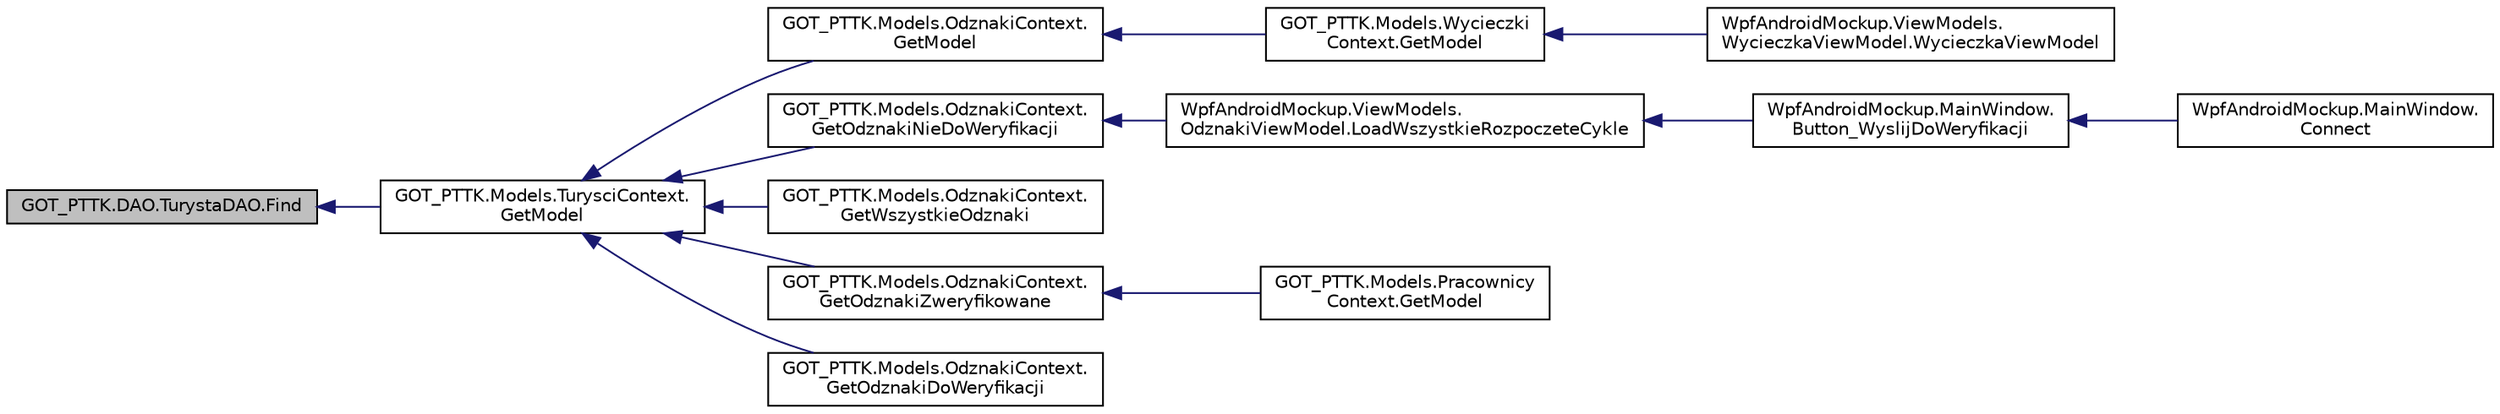 digraph "GOT_PTTK.DAO.TurystaDAO.Find"
{
 // INTERACTIVE_SVG=YES
  edge [fontname="Helvetica",fontsize="10",labelfontname="Helvetica",labelfontsize="10"];
  node [fontname="Helvetica",fontsize="10",shape=record];
  rankdir="LR";
  Node7 [label="GOT_PTTK.DAO.TurystaDAO.Find",height=0.2,width=0.4,color="black", fillcolor="grey75", style="filled", fontcolor="black"];
  Node7 -> Node8 [dir="back",color="midnightblue",fontsize="10",style="solid",fontname="Helvetica"];
  Node8 [label="GOT_PTTK.Models.TurysciContext.\lGetModel",height=0.2,width=0.4,color="black", fillcolor="white", style="filled",URL="$class_g_o_t___p_t_t_k_1_1_models_1_1_turysci_context.html#acd7c72c467dfb5a8c74eb68aab22f0fd",tooltip="Zwraca model turysty o podanym identyfikatorze "];
  Node8 -> Node9 [dir="back",color="midnightblue",fontsize="10",style="solid",fontname="Helvetica"];
  Node9 [label="GOT_PTTK.Models.OdznakiContext.\lGetModel",height=0.2,width=0.4,color="black", fillcolor="white", style="filled",URL="$class_g_o_t___p_t_t_k_1_1_models_1_1_odznaki_context.html#a4c492c7ac450040a6e4c474c05a67b09",tooltip="Funkcja zwracają model pracownika, o numerze podanym w parametrze, z bazy. Zwraca null jeżeli pracown..."];
  Node9 -> Node10 [dir="back",color="midnightblue",fontsize="10",style="solid",fontname="Helvetica"];
  Node10 [label="GOT_PTTK.Models.Wycieczki\lContext.GetModel",height=0.2,width=0.4,color="black", fillcolor="white", style="filled",URL="$class_g_o_t___p_t_t_k_1_1_models_1_1_wycieczki_context.html#ab72605f16d0df68febc966d70efb95c5",tooltip="Funkcja zwracają model wycieczke, o identyfikatorze podanym w parametrze. Zwraca null jeżeli wycieczk..."];
  Node10 -> Node11 [dir="back",color="midnightblue",fontsize="10",style="solid",fontname="Helvetica"];
  Node11 [label="WpfAndroidMockup.ViewModels.\lWycieczkaViewModel.WycieczkaViewModel",height=0.2,width=0.4,color="black", fillcolor="white", style="filled",URL="$class_wpf_android_mockup_1_1_view_models_1_1_wycieczka_view_model.html#a6ab218c1cebb0f5f33f15fa2c1431034",tooltip="Konstruktor nieparametryczny klasy WycieczkaViewModel "];
  Node8 -> Node12 [dir="back",color="midnightblue",fontsize="10",style="solid",fontname="Helvetica"];
  Node12 [label="GOT_PTTK.Models.OdznakiContext.\lGetOdznakiNieDoWeryfikacji",height=0.2,width=0.4,color="black", fillcolor="white", style="filled",URL="$class_g_o_t___p_t_t_k_1_1_models_1_1_odznaki_context.html#a67dc6e676f3aa70f2c84d9efeb55875f",tooltip="Zwraca wszystkie odznaki, które nie zostały wysłane do weryfikacji "];
  Node12 -> Node13 [dir="back",color="midnightblue",fontsize="10",style="solid",fontname="Helvetica"];
  Node13 [label="WpfAndroidMockup.ViewModels.\lOdznakiViewModel.LoadWszystkieRozpoczeteCykle",height=0.2,width=0.4,color="black", fillcolor="white", style="filled",URL="$class_wpf_android_mockup_1_1_view_models_1_1_odznaki_view_model.html#a139c6acab1699ab23a281aebca4b6d9b",tooltip="Ładuje wszystkie rozpoczęte cykle odznaki, nieprzyznane "];
  Node13 -> Node14 [dir="back",color="midnightblue",fontsize="10",style="solid",fontname="Helvetica"];
  Node14 [label="WpfAndroidMockup.MainWindow.\lButton_WyslijDoWeryfikacji",height=0.2,width=0.4,color="black", fillcolor="white", style="filled",URL="$class_wpf_android_mockup_1_1_main_window.html#a9fe5f943ff1a9c8260c562c4ff130316",tooltip="Logika dla przycisku odpowiedzialnego za wywołanie przypadku użycia przesyłania odznaki do weryfikacj..."];
  Node14 -> Node15 [dir="back",color="midnightblue",fontsize="10",style="solid",fontname="Helvetica"];
  Node15 [label="WpfAndroidMockup.MainWindow.\lConnect",height=0.2,width=0.4,color="black", fillcolor="white", style="filled",URL="$class_wpf_android_mockup_1_1_main_window.html#adcfba8fb3f0c36593aed929c6aefa4dd"];
  Node8 -> Node16 [dir="back",color="midnightblue",fontsize="10",style="solid",fontname="Helvetica"];
  Node16 [label="GOT_PTTK.Models.OdznakiContext.\lGetWszystkieOdznaki",height=0.2,width=0.4,color="black", fillcolor="white", style="filled",URL="$class_g_o_t___p_t_t_k_1_1_models_1_1_odznaki_context.html#aa580c2000a0a4b062489b34a08340af1",tooltip="Zwraca wszystkie odznaki "];
  Node8 -> Node17 [dir="back",color="midnightblue",fontsize="10",style="solid",fontname="Helvetica"];
  Node17 [label="GOT_PTTK.Models.OdznakiContext.\lGetOdznakiZweryfikowane",height=0.2,width=0.4,color="black", fillcolor="white", style="filled",URL="$class_g_o_t___p_t_t_k_1_1_models_1_1_odznaki_context.html#aa0831c993bc5932b2cabbbff5ed60a37",tooltip="Zwraca wszystkie zweryfikowane odznaki "];
  Node17 -> Node18 [dir="back",color="midnightblue",fontsize="10",style="solid",fontname="Helvetica"];
  Node18 [label="GOT_PTTK.Models.Pracownicy\lContext.GetModel",height=0.2,width=0.4,color="black", fillcolor="white", style="filled",URL="$class_g_o_t___p_t_t_k_1_1_models_1_1_pracownicy_context.html#ae3a1b483e062dd21d5b9b0ee58958c1e",tooltip="Funkcja zwracają model pracownika, o numerze podanym w parametrze, z bazy. Zwraca null jeżeli pracown..."];
  Node8 -> Node19 [dir="back",color="midnightblue",fontsize="10",style="solid",fontname="Helvetica"];
  Node19 [label="GOT_PTTK.Models.OdznakiContext.\lGetOdznakiDoWeryfikacji",height=0.2,width=0.4,color="black", fillcolor="white", style="filled",URL="$class_g_o_t___p_t_t_k_1_1_models_1_1_odznaki_context.html#a2ac2f2f811d0ad2cda3a9a14231001c4",tooltip="Zwraca wszystkie odznaki, które mogą być przekazane do weryfikacji "];
}
